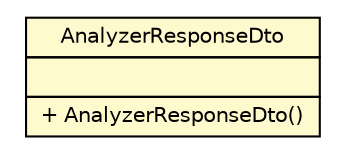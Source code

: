 #!/usr/local/bin/dot
#
# Class diagram 
# Generated by UMLGraph version 5.1 (http://www.umlgraph.org/)
#

digraph G {
	edge [fontname="Helvetica",fontsize=10,labelfontname="Helvetica",labelfontsize=10];
	node [fontname="Helvetica",fontsize=10,shape=plaintext];
	nodesep=0.25;
	ranksep=0.5;
	// net.sereneproject.collector.dto.AnalyzerResponseDto
	c348 [label=<<table title="net.sereneproject.collector.dto.AnalyzerResponseDto" border="0" cellborder="1" cellspacing="0" cellpadding="2" port="p" bgcolor="lemonChiffon" href="./AnalyzerResponseDto.html">
		<tr><td><table border="0" cellspacing="0" cellpadding="1">
<tr><td align="center" balign="center"> AnalyzerResponseDto </td></tr>
		</table></td></tr>
		<tr><td><table border="0" cellspacing="0" cellpadding="1">
<tr><td align="left" balign="left">  </td></tr>
		</table></td></tr>
		<tr><td><table border="0" cellspacing="0" cellpadding="1">
<tr><td align="left" balign="left"> + AnalyzerResponseDto() </td></tr>
		</table></td></tr>
		</table>>, fontname="Helvetica", fontcolor="black", fontsize=10.0];
}

